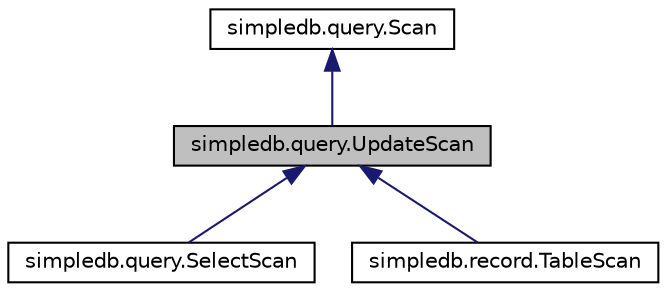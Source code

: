 digraph "simpledb.query.UpdateScan"
{
  edge [fontname="Helvetica",fontsize="10",labelfontname="Helvetica",labelfontsize="10"];
  node [fontname="Helvetica",fontsize="10",shape=record];
  Node0 [label="simpledb.query.UpdateScan",height=0.2,width=0.4,color="black", fillcolor="grey75", style="filled", fontcolor="black"];
  Node1 -> Node0 [dir="back",color="midnightblue",fontsize="10",style="solid",fontname="Helvetica"];
  Node1 [label="simpledb.query.Scan",height=0.2,width=0.4,color="black", fillcolor="white", style="filled",URL="$interfacesimpledb_1_1query_1_1Scan.html"];
  Node0 -> Node2 [dir="back",color="midnightblue",fontsize="10",style="solid",fontname="Helvetica"];
  Node2 [label="simpledb.query.SelectScan",height=0.2,width=0.4,color="black", fillcolor="white", style="filled",URL="$classsimpledb_1_1query_1_1SelectScan.html"];
  Node0 -> Node3 [dir="back",color="midnightblue",fontsize="10",style="solid",fontname="Helvetica"];
  Node3 [label="simpledb.record.TableScan",height=0.2,width=0.4,color="black", fillcolor="white", style="filled",URL="$classsimpledb_1_1record_1_1TableScan.html"];
}
